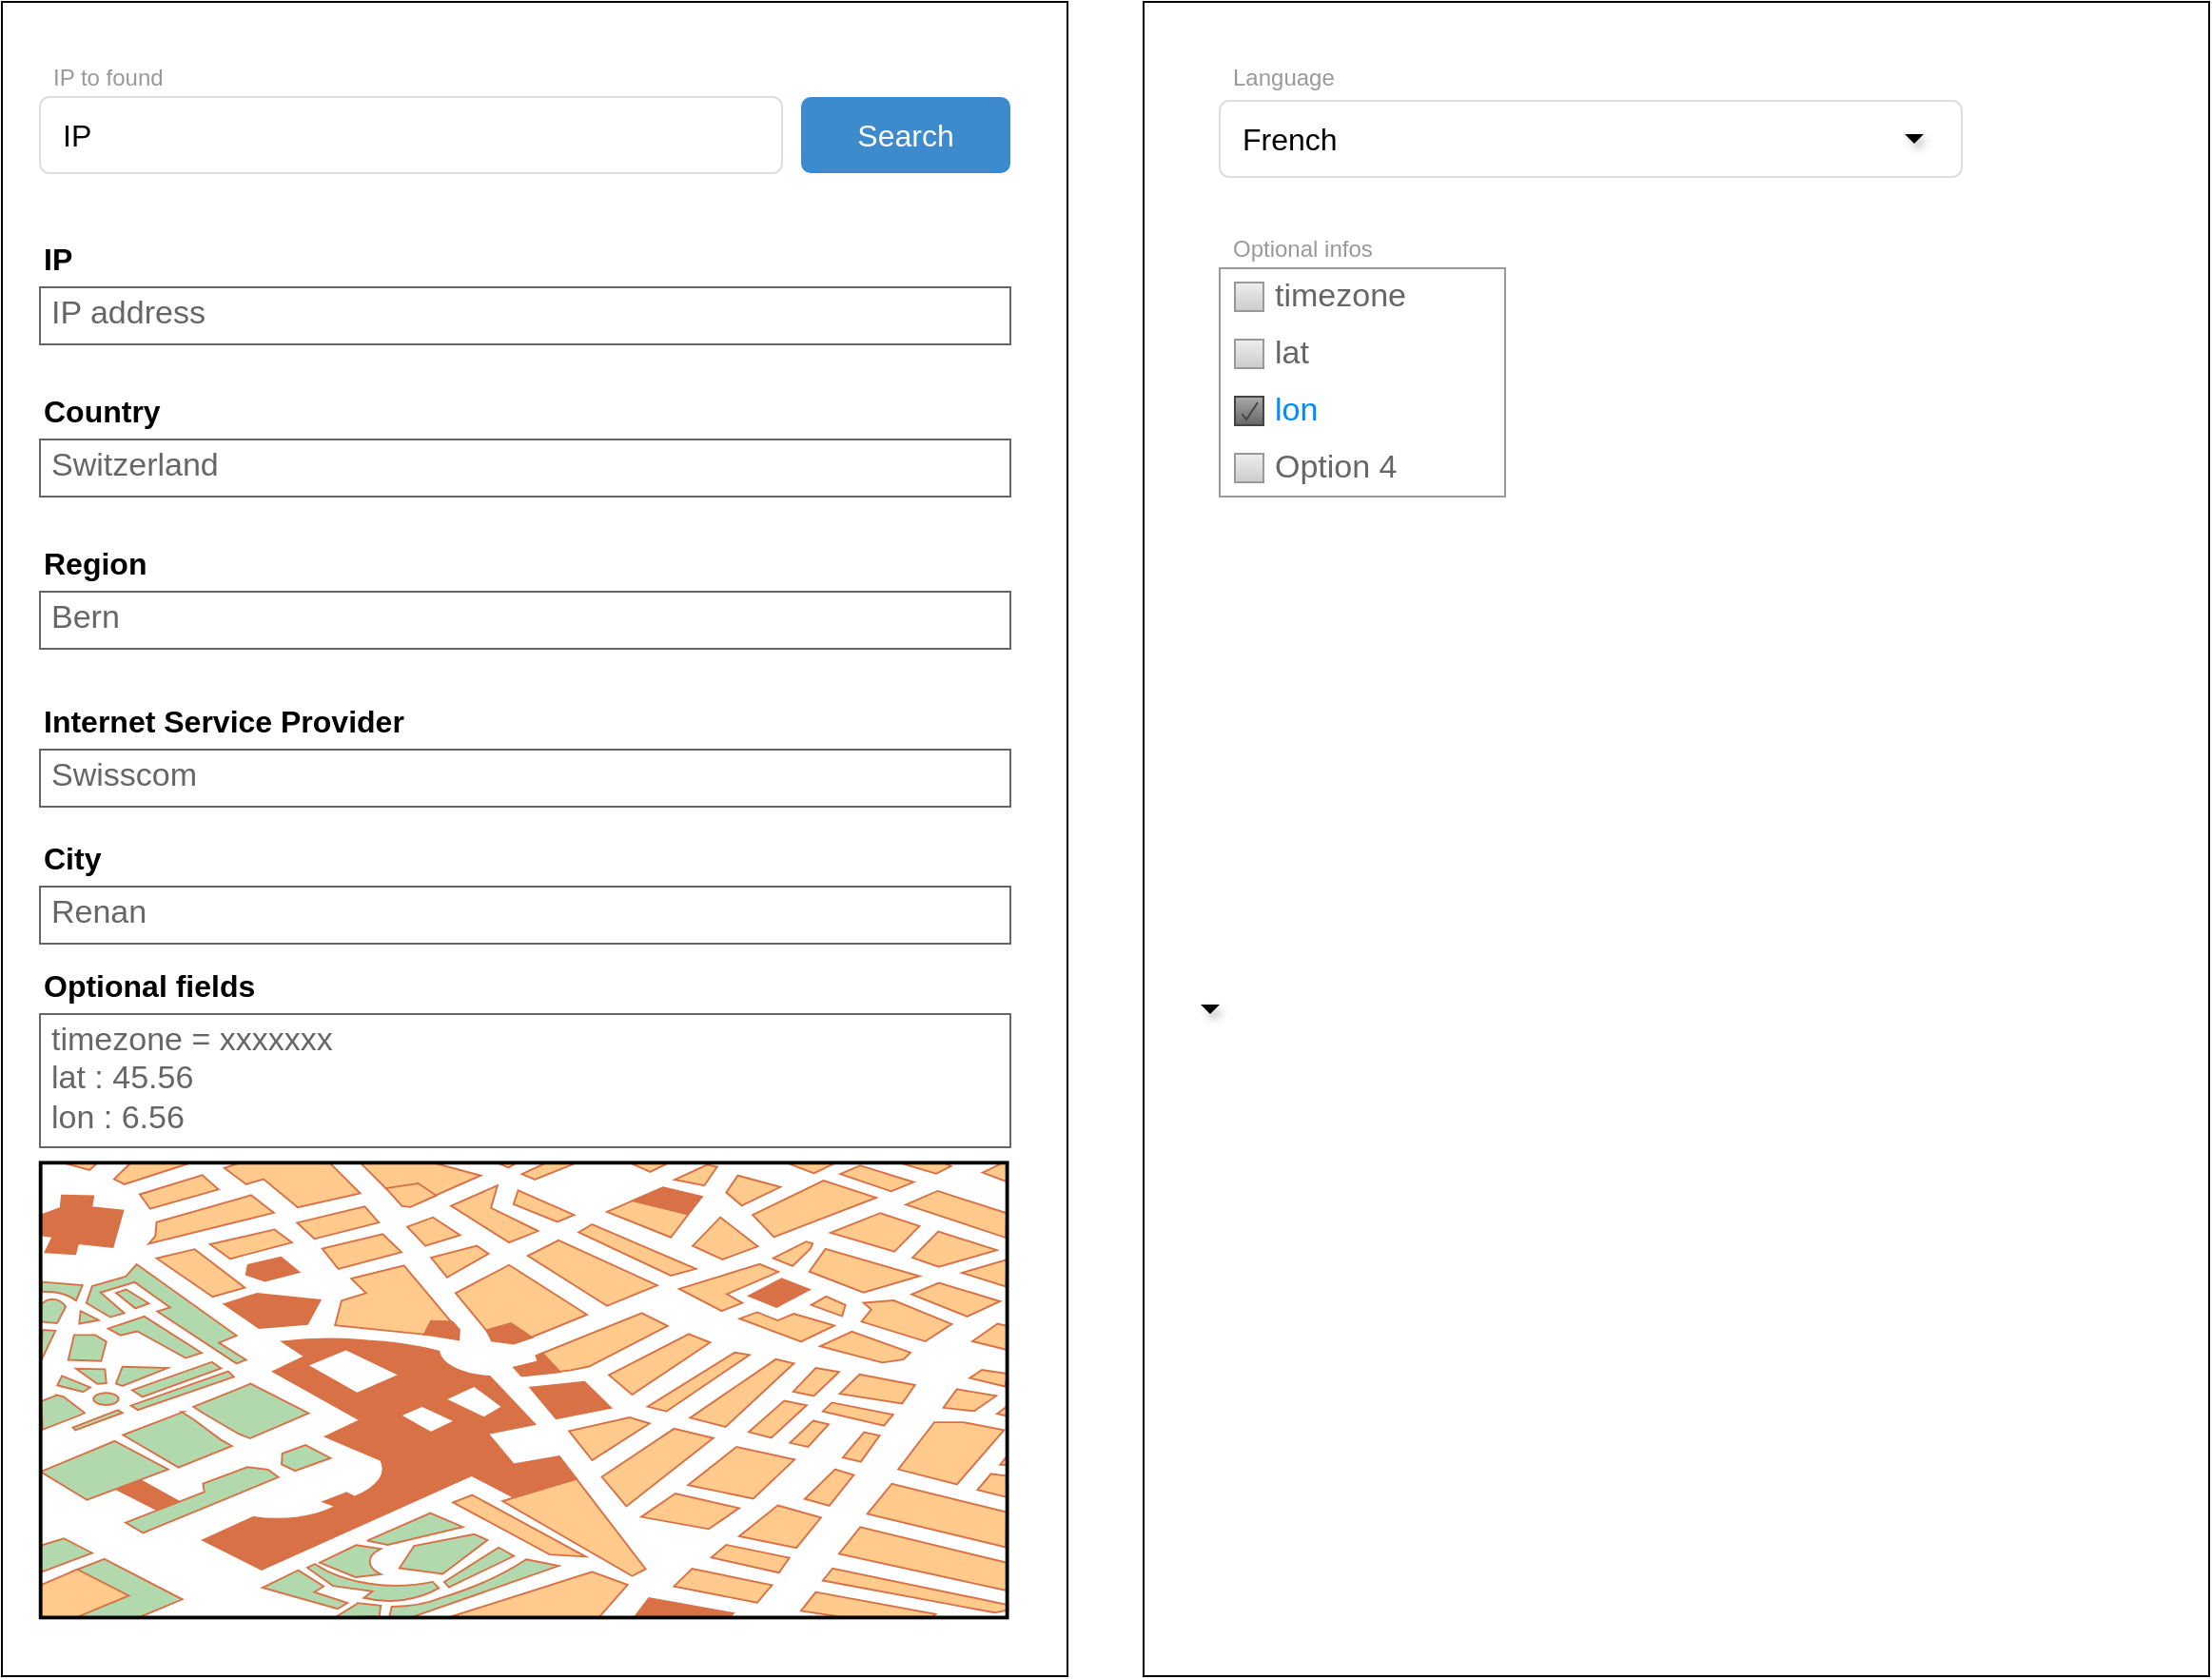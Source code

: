 <mxfile version="12.6.5" type="device"><diagram name="Page-1" id="c9db0220-8083-56f3-ca83-edcdcd058819"><mxGraphModel dx="1673" dy="1108" grid="1" gridSize="10" guides="1" tooltips="1" connect="1" arrows="1" fold="1" page="1" pageScale="1.5" pageWidth="826" pageHeight="1169" background="#ffffff" math="0" shadow="0"><root><mxCell id="0" style=";html=1;"/><mxCell id="1" style=";html=1;" parent="0"/><mxCell id="iF-SPQQ1j8wXZFwUFoBU-14" value="" style="whiteSpace=wrap;html=1;" vertex="1" parent="1"><mxGeometry x="640" y="40" width="560" height="880" as="geometry"/></mxCell><mxCell id="iF-SPQQ1j8wXZFwUFoBU-2" value="" style="whiteSpace=wrap;html=1;" vertex="1" parent="1"><mxGeometry x="40" y="40" width="560" height="880" as="geometry"/></mxCell><mxCell id="3d76a8aef4d5c911-28" value="Language" style="html=1;shadow=0;dashed=0;shape=mxgraph.bootstrap.rect;strokeColor=none;fillColor=none;fontColor=#999999;align=left;spacingLeft=5;whiteSpace=wrap;rounded=0;" parent="1" vertex="1"><mxGeometry x="680" y="70" width="200" height="20" as="geometry"/></mxCell><mxCell id="3d76a8aef4d5c911-33" value="" style="shape=triangle;strokeColor=none;fillColor=#000000;direction=south;rounded=0;shadow=1;fontSize=12;fontColor=#000000;align=center;html=1;" parent="1" vertex="1"><mxGeometry x="670" y="567" width="10" height="5" as="geometry"/></mxCell><mxCell id="3d76a8aef4d5c911-51" value="Search" style="html=1;shadow=0;dashed=0;shape=mxgraph.bootstrap.rrect;align=center;rSize=5;strokeColor=none;fillColor=#3D8BCD;fontColor=#ffffff;fontSize=16;whiteSpace=wrap;rounded=0;" parent="1" vertex="1"><mxGeometry x="460" y="90" width="110" height="40" as="geometry"/></mxCell><mxCell id="iF-SPQQ1j8wXZFwUFoBU-5" value="" style="group" vertex="1" connectable="0" parent="1"><mxGeometry x="680" y="92" width="390" height="40" as="geometry"/></mxCell><mxCell id="3d76a8aef4d5c911-29" value="French" style="html=1;shadow=0;dashed=0;shape=mxgraph.bootstrap.rrect;rSize=5;strokeColor=#dddddd;align=left;spacingLeft=10;fontSize=16;whiteSpace=wrap;rounded=0;" parent="iF-SPQQ1j8wXZFwUFoBU-5" vertex="1"><mxGeometry width="390" height="40" as="geometry"/></mxCell><mxCell id="3d76a8aef4d5c911-30" value="" style="shape=triangle;strokeColor=none;fillColor=#000000;direction=south;rounded=0;shadow=1;fontSize=12;fontColor=#000000;align=center;html=1;" parent="iF-SPQQ1j8wXZFwUFoBU-5" vertex="1"><mxGeometry x="360" y="17.5" width="10" height="5" as="geometry"/></mxCell><mxCell id="iF-SPQQ1j8wXZFwUFoBU-6" value="IP to found" style="html=1;shadow=0;dashed=0;shape=mxgraph.bootstrap.rect;strokeColor=none;fillColor=none;fontColor=#999999;align=left;spacingLeft=5;whiteSpace=wrap;rounded=0;" vertex="1" parent="1"><mxGeometry x="60" y="70" width="200" height="20" as="geometry"/></mxCell><mxCell id="iF-SPQQ1j8wXZFwUFoBU-7" value="IP" style="html=1;shadow=0;dashed=0;shape=mxgraph.bootstrap.rrect;rSize=5;strokeColor=#dddddd;;align=left;spacingLeft=10;fontSize=16;whiteSpace=wrap;rounded=0;" vertex="1" parent="1"><mxGeometry x="60" y="90" width="390" height="40" as="geometry"/></mxCell><mxCell id="iF-SPQQ1j8wXZFwUFoBU-8" value="" style="verticalLabelPosition=bottom;shadow=0;dashed=0;align=center;html=1;verticalAlign=top;strokeWidth=1;shape=mxgraph.mockup.misc.map;" vertex="1" parent="1"><mxGeometry x="60" y="650" width="510" height="240" as="geometry"/></mxCell><mxCell id="iF-SPQQ1j8wXZFwUFoBU-9" value="" style="strokeWidth=1;shadow=0;dashed=0;align=center;html=1;shape=mxgraph.mockup.forms.rrect;rSize=0;strokeColor=#999999;fillColor=#ffffff;recursiveResize=0;" vertex="1" parent="1"><mxGeometry x="680" y="180" width="150" height="120" as="geometry"/></mxCell><mxCell id="iF-SPQQ1j8wXZFwUFoBU-10" value="timezone" style="strokeWidth=1;shadow=0;dashed=0;align=center;html=1;shape=mxgraph.mockup.forms.rrect;rSize=0;fillColor=#eeeeee;strokeColor=#999999;gradientColor=#cccccc;align=left;spacingLeft=4;fontSize=17;fontColor=#666666;labelPosition=right;" vertex="1" parent="iF-SPQQ1j8wXZFwUFoBU-9"><mxGeometry x="8" y="7.5" width="15" height="15" as="geometry"/></mxCell><mxCell id="iF-SPQQ1j8wXZFwUFoBU-11" value="lat" style="strokeWidth=1;shadow=0;dashed=0;align=center;html=1;shape=mxgraph.mockup.forms.rrect;rSize=0;fillColor=#eeeeee;strokeColor=#999999;gradientColor=#cccccc;align=left;spacingLeft=4;fontSize=17;fontColor=#666666;labelPosition=right;" vertex="1" parent="iF-SPQQ1j8wXZFwUFoBU-9"><mxGeometry x="8" y="37.5" width="15" height="15" as="geometry"/></mxCell><mxCell id="iF-SPQQ1j8wXZFwUFoBU-12" value="lon" style="strokeWidth=1;shadow=0;dashed=0;align=center;html=1;shape=mxgraph.mockup.forms.checkbox;rSize=0;resizable=0;fillColor=#aaaaaa;strokeColor=#444444;gradientColor=#666666;align=left;spacingLeft=4;fontSize=17;fontColor=#008cff;labelPosition=right;" vertex="1" parent="iF-SPQQ1j8wXZFwUFoBU-9"><mxGeometry x="8" y="67.5" width="15" height="15" as="geometry"/></mxCell><mxCell id="iF-SPQQ1j8wXZFwUFoBU-13" value="Option 4" style="strokeWidth=1;shadow=0;dashed=0;align=center;html=1;shape=mxgraph.mockup.forms.rrect;rSize=0;fillColor=#eeeeee;strokeColor=#999999;gradientColor=#cccccc;align=left;spacingLeft=4;fontSize=17;fontColor=#666666;labelPosition=right;" vertex="1" parent="iF-SPQQ1j8wXZFwUFoBU-9"><mxGeometry x="8" y="97.5" width="15" height="15" as="geometry"/></mxCell><mxCell id="iF-SPQQ1j8wXZFwUFoBU-17" value="Optional infos" style="html=1;shadow=0;dashed=0;shape=mxgraph.bootstrap.rect;strokeColor=none;fillColor=none;fontColor=#999999;align=left;spacingLeft=5;whiteSpace=wrap;rounded=0;" vertex="1" parent="1"><mxGeometry x="680" y="160" width="200" height="20" as="geometry"/></mxCell><mxCell id="iF-SPQQ1j8wXZFwUFoBU-22" value="Switzerland" style="strokeWidth=1;shadow=0;dashed=0;align=center;html=1;shape=mxgraph.mockup.text.textBox;fontColor=#666666;align=left;fontSize=17;spacingLeft=4;spacingTop=-3;strokeColor=#666666;mainText=" vertex="1" parent="1"><mxGeometry x="60" y="270" width="510" height="30" as="geometry"/></mxCell><mxCell id="iF-SPQQ1j8wXZFwUFoBU-23" value="Country" style="text;strokeColor=none;fillColor=none;html=1;fontSize=16;fontStyle=1;verticalAlign=middle;align=left;" vertex="1" parent="1"><mxGeometry x="60" y="240" width="70" height="30" as="geometry"/></mxCell><mxCell id="iF-SPQQ1j8wXZFwUFoBU-26" value="IP&amp;nbsp;" style="text;strokeColor=none;fillColor=none;html=1;fontSize=16;fontStyle=1;verticalAlign=middle;align=left;" vertex="1" parent="1"><mxGeometry x="60" y="160" width="70" height="30" as="geometry"/></mxCell><mxCell id="iF-SPQQ1j8wXZFwUFoBU-27" value="IP address" style="strokeWidth=1;shadow=0;dashed=0;align=center;html=1;shape=mxgraph.mockup.text.textBox;fontColor=#666666;align=left;fontSize=17;spacingLeft=4;spacingTop=-3;strokeColor=#666666;mainText=" vertex="1" parent="1"><mxGeometry x="60" y="190" width="510" height="30" as="geometry"/></mxCell><mxCell id="iF-SPQQ1j8wXZFwUFoBU-28" value="Region" style="text;strokeColor=none;fillColor=none;html=1;fontSize=16;fontStyle=1;verticalAlign=middle;align=left;" vertex="1" parent="1"><mxGeometry x="60" y="320" width="70" height="30" as="geometry"/></mxCell><mxCell id="iF-SPQQ1j8wXZFwUFoBU-29" value="Bern" style="strokeWidth=1;shadow=0;dashed=0;align=center;html=1;shape=mxgraph.mockup.text.textBox;fontColor=#666666;align=left;fontSize=17;spacingLeft=4;spacingTop=-3;strokeColor=#666666;mainText=" vertex="1" parent="1"><mxGeometry x="60" y="350" width="510" height="30" as="geometry"/></mxCell><mxCell id="iF-SPQQ1j8wXZFwUFoBU-30" value="Internet Service Provider" style="text;strokeColor=none;fillColor=none;html=1;fontSize=16;fontStyle=1;verticalAlign=middle;align=left;" vertex="1" parent="1"><mxGeometry x="60" y="403" width="210" height="30" as="geometry"/></mxCell><mxCell id="iF-SPQQ1j8wXZFwUFoBU-31" value="Swisscom" style="strokeWidth=1;shadow=0;dashed=0;align=center;html=1;shape=mxgraph.mockup.text.textBox;fontColor=#666666;align=left;fontSize=17;spacingLeft=4;spacingTop=-3;strokeColor=#666666;mainText=" vertex="1" parent="1"><mxGeometry x="60" y="433" width="510" height="30" as="geometry"/></mxCell><mxCell id="iF-SPQQ1j8wXZFwUFoBU-32" value="Renan" style="strokeWidth=1;shadow=0;dashed=0;align=center;html=1;shape=mxgraph.mockup.text.textBox;fontColor=#666666;align=left;fontSize=17;spacingLeft=4;spacingTop=-3;strokeColor=#666666;mainText=" vertex="1" parent="1"><mxGeometry x="60" y="505" width="510" height="30" as="geometry"/></mxCell><mxCell id="iF-SPQQ1j8wXZFwUFoBU-33" value="City" style="text;strokeColor=none;fillColor=none;html=1;fontSize=16;fontStyle=1;verticalAlign=middle;align=left;" vertex="1" parent="1"><mxGeometry x="60" y="475" width="70" height="30" as="geometry"/></mxCell><mxCell id="iF-SPQQ1j8wXZFwUFoBU-36" value="Optional fields" style="text;strokeColor=none;fillColor=none;html=1;fontSize=16;fontStyle=1;verticalAlign=middle;align=left;" vertex="1" parent="1"><mxGeometry x="60" y="542" width="70" height="30" as="geometry"/></mxCell><mxCell id="iF-SPQQ1j8wXZFwUFoBU-37" value="timezone = xxxxxxx&lt;br&gt;lat : 45.56&lt;br&gt;lon : 6.56" style="strokeWidth=1;shadow=0;dashed=0;align=center;html=1;shape=mxgraph.mockup.text.textBox;fontColor=#666666;align=left;fontSize=17;spacingLeft=4;spacingTop=-3;strokeColor=#666666;mainText=;verticalAlign=top;" vertex="1" parent="1"><mxGeometry x="60" y="572" width="510" height="70" as="geometry"/></mxCell></root></mxGraphModel></diagram></mxfile>